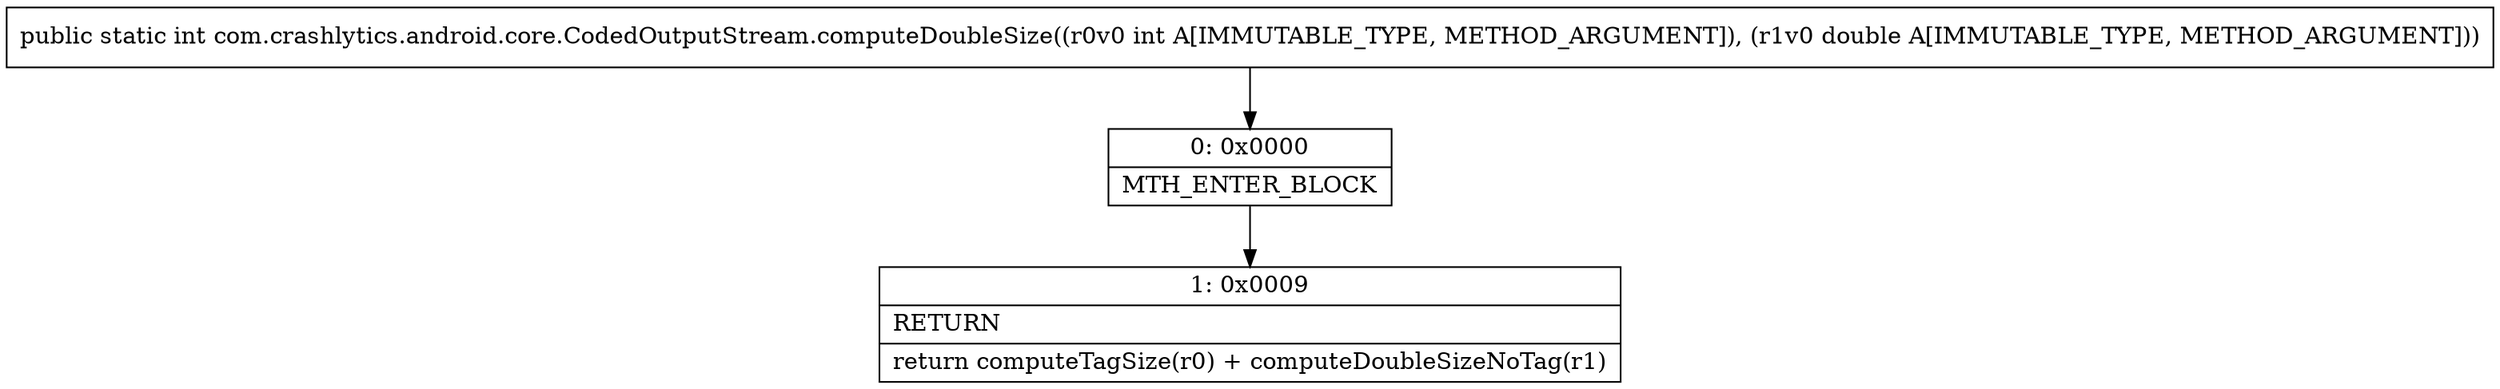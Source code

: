 digraph "CFG forcom.crashlytics.android.core.CodedOutputStream.computeDoubleSize(ID)I" {
Node_0 [shape=record,label="{0\:\ 0x0000|MTH_ENTER_BLOCK\l}"];
Node_1 [shape=record,label="{1\:\ 0x0009|RETURN\l|return computeTagSize(r0) + computeDoubleSizeNoTag(r1)\l}"];
MethodNode[shape=record,label="{public static int com.crashlytics.android.core.CodedOutputStream.computeDoubleSize((r0v0 int A[IMMUTABLE_TYPE, METHOD_ARGUMENT]), (r1v0 double A[IMMUTABLE_TYPE, METHOD_ARGUMENT])) }"];
MethodNode -> Node_0;
Node_0 -> Node_1;
}

